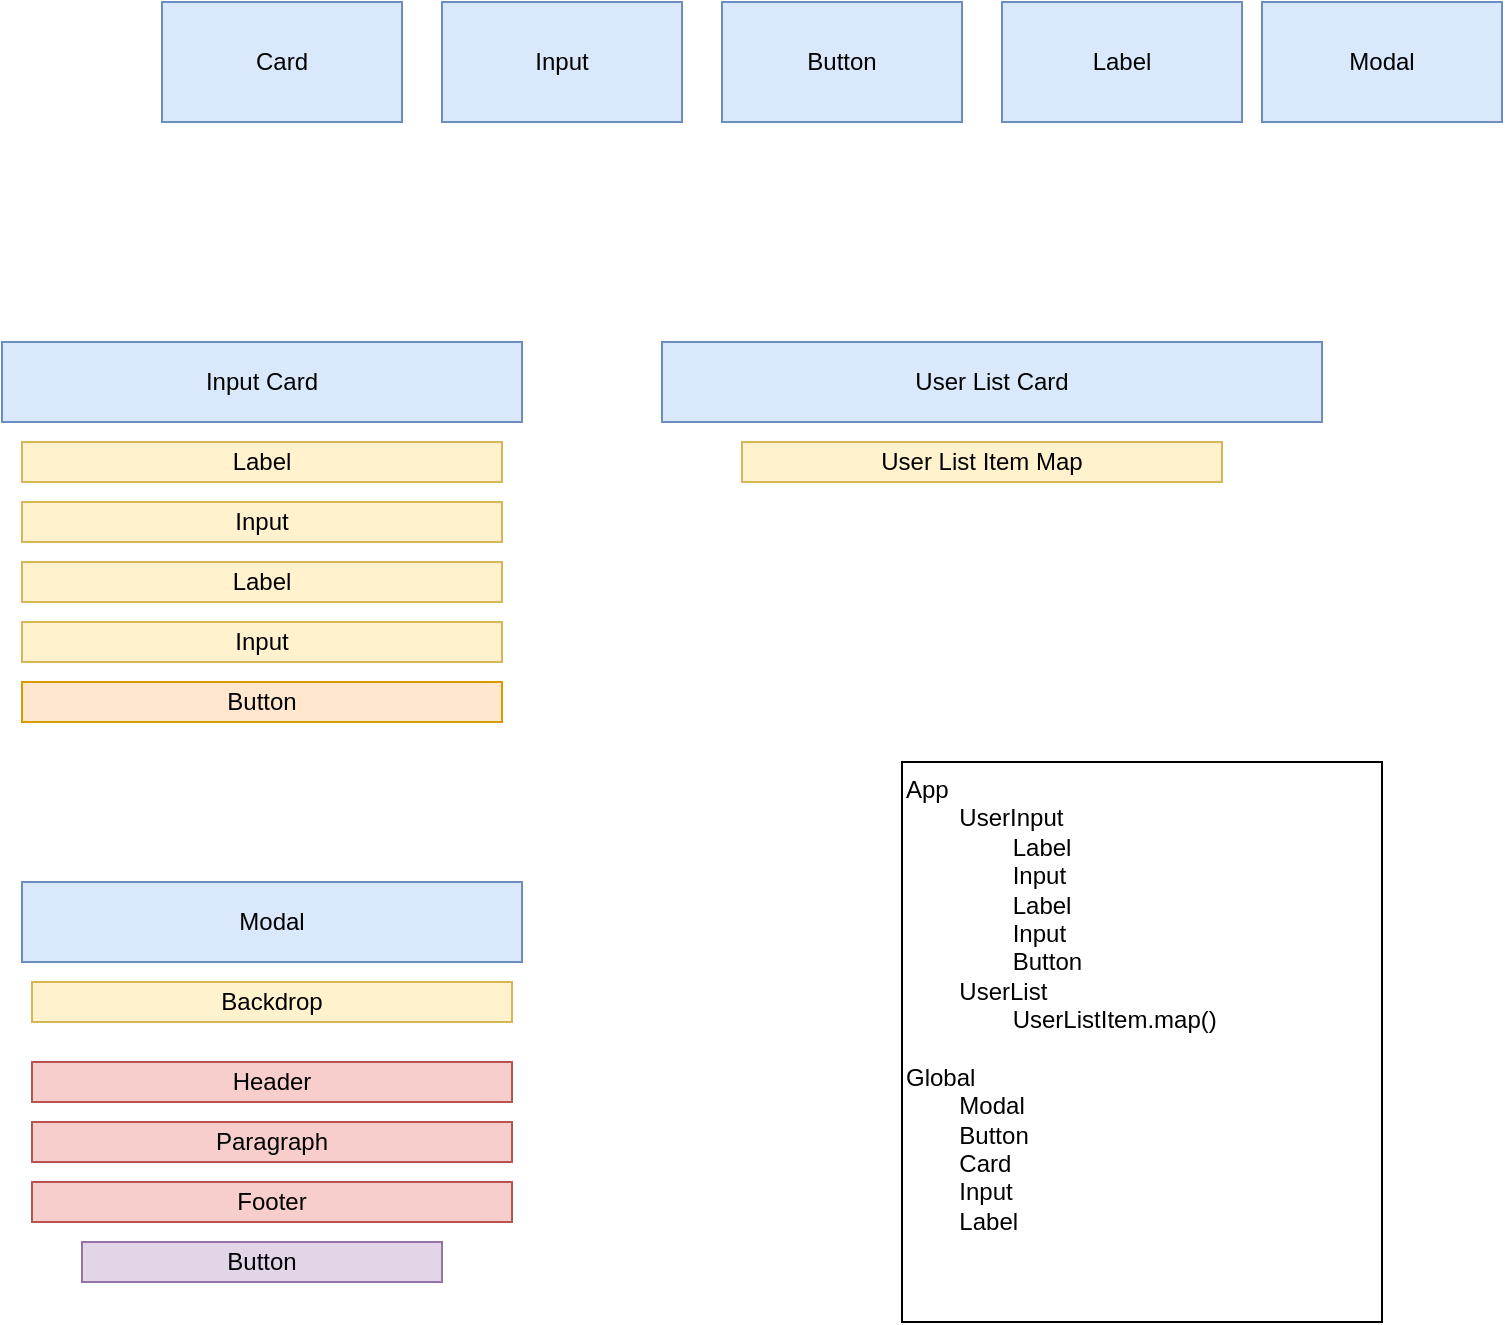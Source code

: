 <mxfile>
    <diagram id="pFYF3pZotD-ZDgg4kauO" name="Page-1">
        <mxGraphModel dx="1124" dy="766" grid="1" gridSize="10" guides="1" tooltips="1" connect="1" arrows="1" fold="1" page="1" pageScale="1" pageWidth="850" pageHeight="1100" math="0" shadow="0">
            <root>
                <mxCell id="0"/>
                <mxCell id="1" parent="0"/>
                <mxCell id="3" value="&lt;font color=&quot;#000000&quot;&gt;Card&lt;br&gt;&lt;/font&gt;" style="rounded=0;whiteSpace=wrap;html=1;fillColor=#dae8fc;strokeColor=#6c8ebf;" vertex="1" parent="1">
                    <mxGeometry x="110" y="50" width="120" height="60" as="geometry"/>
                </mxCell>
                <mxCell id="4" value="&lt;font color=&quot;#000000&quot;&gt;Input&lt;br&gt;&lt;/font&gt;" style="rounded=0;whiteSpace=wrap;html=1;fillColor=#dae8fc;strokeColor=#6c8ebf;" vertex="1" parent="1">
                    <mxGeometry x="250" y="50" width="120" height="60" as="geometry"/>
                </mxCell>
                <mxCell id="5" value="&lt;font color=&quot;#000000&quot;&gt;Button&lt;br&gt;&lt;/font&gt;" style="rounded=0;whiteSpace=wrap;html=1;fillColor=#dae8fc;strokeColor=#6c8ebf;" vertex="1" parent="1">
                    <mxGeometry x="390" y="50" width="120" height="60" as="geometry"/>
                </mxCell>
                <mxCell id="6" value="&lt;font color=&quot;#000000&quot;&gt;Label&lt;br&gt;&lt;/font&gt;" style="rounded=0;whiteSpace=wrap;html=1;fillColor=#dae8fc;strokeColor=#6c8ebf;" vertex="1" parent="1">
                    <mxGeometry x="530" y="50" width="120" height="60" as="geometry"/>
                </mxCell>
                <mxCell id="9" value="&lt;font color=&quot;#000000&quot;&gt;Input Card&lt;br&gt;&lt;/font&gt;" style="rounded=0;whiteSpace=wrap;html=1;fillColor=#dae8fc;strokeColor=#6c8ebf;verticalAlign=middle;" vertex="1" parent="1">
                    <mxGeometry x="30" y="220" width="260" height="40" as="geometry"/>
                </mxCell>
                <mxCell id="10" value="&lt;font color=&quot;#000000&quot;&gt;User List Card&lt;br&gt;&lt;/font&gt;" style="rounded=0;whiteSpace=wrap;html=1;fillColor=#dae8fc;strokeColor=#6c8ebf;" vertex="1" parent="1">
                    <mxGeometry x="360" y="220" width="330" height="40" as="geometry"/>
                </mxCell>
                <mxCell id="11" value="&lt;font color=&quot;#000000&quot;&gt;Label&lt;br&gt;&lt;/font&gt;" style="rounded=0;whiteSpace=wrap;html=1;fillColor=#fff2cc;strokeColor=#d6b656;" vertex="1" parent="1">
                    <mxGeometry x="40" y="270" width="240" height="20" as="geometry"/>
                </mxCell>
                <mxCell id="12" value="&lt;font color=&quot;#000000&quot;&gt;Input&lt;br&gt;&lt;/font&gt;" style="rounded=0;whiteSpace=wrap;html=1;fillColor=#fff2cc;strokeColor=#d6b656;" vertex="1" parent="1">
                    <mxGeometry x="40" y="300" width="240" height="20" as="geometry"/>
                </mxCell>
                <mxCell id="13" value="&lt;font color=&quot;#000000&quot;&gt;Label&lt;br&gt;&lt;/font&gt;" style="rounded=0;whiteSpace=wrap;html=1;fillColor=#fff2cc;strokeColor=#d6b656;" vertex="1" parent="1">
                    <mxGeometry x="40" y="330" width="240" height="20" as="geometry"/>
                </mxCell>
                <mxCell id="14" value="&lt;font color=&quot;#000000&quot;&gt;Input&lt;br&gt;&lt;/font&gt;" style="rounded=0;whiteSpace=wrap;html=1;fillColor=#fff2cc;strokeColor=#d6b656;" vertex="1" parent="1">
                    <mxGeometry x="40" y="360" width="240" height="20" as="geometry"/>
                </mxCell>
                <mxCell id="15" value="&lt;font color=&quot;#000000&quot;&gt;Button&lt;br&gt;&lt;/font&gt;" style="rounded=0;whiteSpace=wrap;html=1;fillColor=#ffe6cc;strokeColor=#d79b00;" vertex="1" parent="1">
                    <mxGeometry x="40" y="390" width="240" height="20" as="geometry"/>
                </mxCell>
                <mxCell id="16" value="&lt;font color=&quot;#000000&quot;&gt;User List Item Map&lt;br&gt;&lt;/font&gt;" style="rounded=0;whiteSpace=wrap;html=1;fillColor=#fff2cc;strokeColor=#d6b656;" vertex="1" parent="1">
                    <mxGeometry x="400" y="270" width="240" height="20" as="geometry"/>
                </mxCell>
                <mxCell id="17" value="&lt;font color=&quot;#000000&quot;&gt;Modal&lt;br&gt;&lt;/font&gt;" style="rounded=0;whiteSpace=wrap;html=1;fillColor=#dae8fc;strokeColor=#6c8ebf;" vertex="1" parent="1">
                    <mxGeometry x="660" y="50" width="120" height="60" as="geometry"/>
                </mxCell>
                <mxCell id="18" value="&lt;font color=&quot;#000000&quot;&gt;Modal&lt;br&gt;&lt;/font&gt;" style="rounded=0;whiteSpace=wrap;html=1;fillColor=#dae8fc;strokeColor=#6c8ebf;" vertex="1" parent="1">
                    <mxGeometry x="40" y="490" width="250" height="40" as="geometry"/>
                </mxCell>
                <mxCell id="19" value="&lt;font color=&quot;#000000&quot;&gt;Header&lt;br&gt;&lt;/font&gt;" style="rounded=0;whiteSpace=wrap;html=1;fillColor=#f8cecc;strokeColor=#b85450;" vertex="1" parent="1">
                    <mxGeometry x="45" y="580" width="240" height="20" as="geometry"/>
                </mxCell>
                <mxCell id="20" value="&lt;font color=&quot;#000000&quot;&gt;Paragraph&lt;br&gt;&lt;/font&gt;" style="rounded=0;whiteSpace=wrap;html=1;fillColor=#f8cecc;strokeColor=#b85450;" vertex="1" parent="1">
                    <mxGeometry x="45" y="610" width="240" height="20" as="geometry"/>
                </mxCell>
                <mxCell id="21" value="&lt;font color=&quot;#000000&quot;&gt;Footer&lt;br&gt;&lt;/font&gt;" style="rounded=0;whiteSpace=wrap;html=1;fillColor=#f8cecc;strokeColor=#b85450;" vertex="1" parent="1">
                    <mxGeometry x="45" y="640" width="240" height="20" as="geometry"/>
                </mxCell>
                <mxCell id="22" value="&lt;font color=&quot;#000000&quot;&gt;Button&lt;br&gt;&lt;/font&gt;" style="rounded=0;whiteSpace=wrap;html=1;fillColor=#e1d5e7;strokeColor=#9673a6;" vertex="1" parent="1">
                    <mxGeometry x="70" y="670" width="180" height="20" as="geometry"/>
                </mxCell>
                <mxCell id="23" value="&lt;font color=&quot;#000000&quot;&gt;Backdrop&lt;br&gt;&lt;/font&gt;" style="rounded=0;whiteSpace=wrap;html=1;fillColor=#fff2cc;strokeColor=#d6b656;" vertex="1" parent="1">
                    <mxGeometry x="45" y="540" width="240" height="20" as="geometry"/>
                </mxCell>
                <mxCell id="38" value="App&lt;br&gt;&lt;span style=&quot;white-space: pre&quot;&gt;&#9;&lt;/span&gt;UserInput&lt;br&gt;&lt;span style=&quot;white-space: pre&quot;&gt;&lt;span style=&quot;white-space: pre&quot;&gt;&#9;&lt;/span&gt;&lt;span style=&quot;white-space: pre&quot;&gt;&#9;&lt;/span&gt;Label&lt;br/&gt;&lt;span style=&quot;white-space: pre&quot;&gt;&#9;&lt;/span&gt;&lt;span style=&quot;white-space: pre&quot;&gt;&#9;&lt;/span&gt;Input&lt;br/&gt;&lt;span style=&quot;white-space: pre&quot;&gt;&#9;&lt;/span&gt;&lt;span style=&quot;white-space: pre&quot;&gt;&#9;&lt;/span&gt;Label&lt;br/&gt;&lt;span style=&quot;white-space: pre&quot;&gt;&#9;&lt;/span&gt;&lt;span style=&quot;white-space: pre&quot;&gt;&#9;&lt;/span&gt;Input&lt;br/&gt;&lt;span style=&quot;white-space: pre&quot;&gt;&#9;&lt;/span&gt;&lt;span style=&quot;white-space: pre&quot;&gt;&#9;&lt;/span&gt;Button&#9;&lt;/span&gt;&lt;span style=&quot;white-space: pre&quot;&gt;&#9;&lt;/span&gt;&lt;br&gt;&lt;span style=&quot;white-space: pre&quot;&gt;&#9;&lt;/span&gt;UserList&lt;br&gt;&lt;span style=&quot;white-space: pre&quot;&gt;&#9;&lt;/span&gt;&lt;span style=&quot;white-space: pre&quot;&gt;&#9;&lt;/span&gt;UserListItem.map()&lt;br&gt;&lt;br&gt;Global&lt;br&gt;&lt;span style=&quot;white-space: pre&quot;&gt;&#9;&lt;/span&gt;Modal&lt;br&gt;&lt;span style=&quot;white-space: pre&quot;&gt;&#9;&lt;/span&gt;Button&lt;br&gt;&lt;span style=&quot;white-space: pre&quot;&gt;&#9;&lt;/span&gt;Card&lt;br&gt;&lt;span style=&quot;white-space: pre&quot;&gt;&#9;&lt;/span&gt;Input&lt;br&gt;&lt;span style=&quot;white-space: pre&quot;&gt;&#9;&lt;/span&gt;Label" style="rounded=0;whiteSpace=wrap;html=1;verticalAlign=top;align=left;" vertex="1" parent="1">
                    <mxGeometry x="480" y="430" width="240" height="280" as="geometry"/>
                </mxCell>
            </root>
        </mxGraphModel>
    </diagram>
</mxfile>